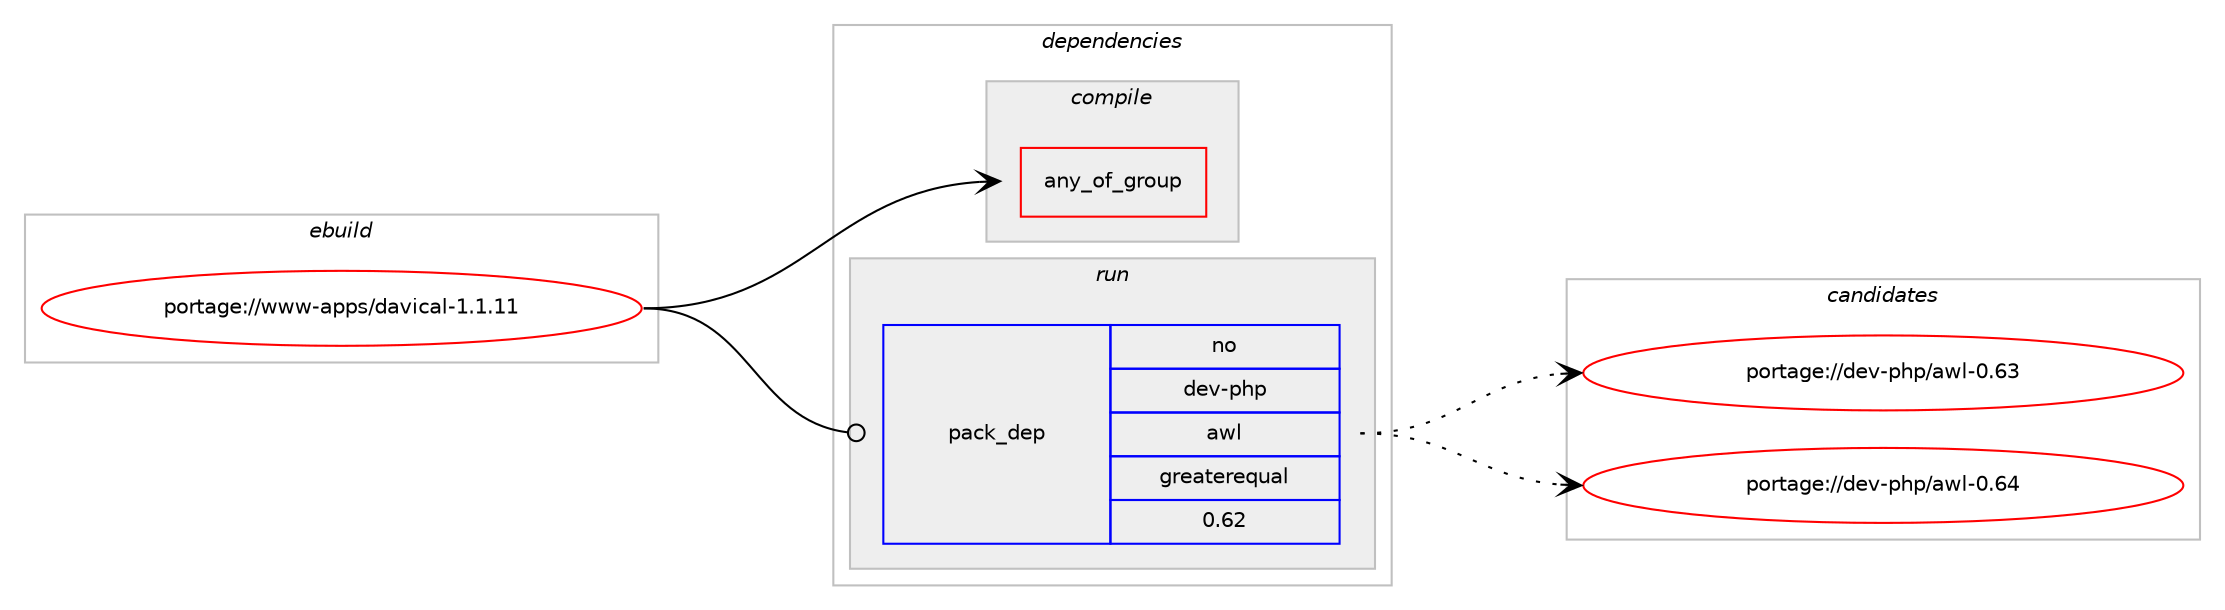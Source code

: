 digraph prolog {

# *************
# Graph options
# *************

newrank=true;
concentrate=true;
compound=true;
graph [rankdir=LR,fontname=Helvetica,fontsize=10,ranksep=1.5];#, ranksep=2.5, nodesep=0.2];
edge  [arrowhead=vee];
node  [fontname=Helvetica,fontsize=10];

# **********
# The ebuild
# **********

subgraph cluster_leftcol {
color=gray;
rank=same;
label=<<i>ebuild</i>>;
id [label="portage://www-apps/davical-1.1.11", color=red, width=4, href="../www-apps/davical-1.1.11.svg"];
}

# ****************
# The dependencies
# ****************

subgraph cluster_midcol {
color=gray;
label=<<i>dependencies</i>>;
subgraph cluster_compile {
fillcolor="#eeeeee";
style=filled;
label=<<i>compile</i>>;
subgraph any2977 {
dependency223737 [label=<<TABLE BORDER="0" CELLBORDER="1" CELLSPACING="0" CELLPADDING="4"><TR><TD CELLPADDING="10">any_of_group</TD></TR></TABLE>>, shape=none, color=red];# *** BEGIN UNKNOWN DEPENDENCY TYPE (TODO) ***
# dependency223737 -> package_dependency(portage://www-apps/davical-1.1.11,install,no,virtual,httpd-basic,none,[,,],[],[])
# *** END UNKNOWN DEPENDENCY TYPE (TODO) ***

# *** BEGIN UNKNOWN DEPENDENCY TYPE (TODO) ***
# dependency223737 -> package_dependency(portage://www-apps/davical-1.1.11,install,no,virtual,httpd-cgi,none,[,,],[],[])
# *** END UNKNOWN DEPENDENCY TYPE (TODO) ***

# *** BEGIN UNKNOWN DEPENDENCY TYPE (TODO) ***
# dependency223737 -> package_dependency(portage://www-apps/davical-1.1.11,install,no,virtual,httpd-fastcgi,none,[,,],[],[])
# *** END UNKNOWN DEPENDENCY TYPE (TODO) ***

}
id:e -> dependency223737:w [weight=20,style="solid",arrowhead="vee"];
# *** BEGIN UNKNOWN DEPENDENCY TYPE (TODO) ***
# id -> package_dependency(portage://www-apps/davical-1.1.11,install,no,app-admin,webapp-config,none,[,,],[],[])
# *** END UNKNOWN DEPENDENCY TYPE (TODO) ***

}
subgraph cluster_compileandrun {
fillcolor="#eeeeee";
style=filled;
label=<<i>compile and run</i>>;
}
subgraph cluster_run {
fillcolor="#eeeeee";
style=filled;
label=<<i>run</i>>;
# *** BEGIN UNKNOWN DEPENDENCY TYPE (TODO) ***
# id -> package_dependency(portage://www-apps/davical-1.1.11,run,no,app-admin,pwgen,none,[,,],[],[])
# *** END UNKNOWN DEPENDENCY TYPE (TODO) ***

# *** BEGIN UNKNOWN DEPENDENCY TYPE (TODO) ***
# id -> package_dependency(portage://www-apps/davical-1.1.11,run,no,app-admin,webapp-config,none,[,,],[],[])
# *** END UNKNOWN DEPENDENCY TYPE (TODO) ***

# *** BEGIN UNKNOWN DEPENDENCY TYPE (TODO) ***
# id -> package_dependency(portage://www-apps/davical-1.1.11,run,no,dev-lang,php,none,[,,],[],[use(enable(calendar),none),use(enable(curl),none),use(enable(iconv),none),use(enable(imap),none),use(enable(nls),none),use(enable(pdo),none),use(enable(postgres),none),use(enable(xml),none)])
# *** END UNKNOWN DEPENDENCY TYPE (TODO) ***

# *** BEGIN UNKNOWN DEPENDENCY TYPE (TODO) ***
# id -> package_dependency(portage://www-apps/davical-1.1.11,run,no,dev-perl,DBD-Pg,none,[,,],[],[])
# *** END UNKNOWN DEPENDENCY TYPE (TODO) ***

# *** BEGIN UNKNOWN DEPENDENCY TYPE (TODO) ***
# id -> package_dependency(portage://www-apps/davical-1.1.11,run,no,dev-perl,DBI,none,[,,],[],[])
# *** END UNKNOWN DEPENDENCY TYPE (TODO) ***

# *** BEGIN UNKNOWN DEPENDENCY TYPE (TODO) ***
# id -> package_dependency(portage://www-apps/davical-1.1.11,run,no,dev-perl,YAML,none,[,,],[],[])
# *** END UNKNOWN DEPENDENCY TYPE (TODO) ***

subgraph pack104472 {
dependency223738 [label=<<TABLE BORDER="0" CELLBORDER="1" CELLSPACING="0" CELLPADDING="4" WIDTH="220"><TR><TD ROWSPAN="6" CELLPADDING="30">pack_dep</TD></TR><TR><TD WIDTH="110">no</TD></TR><TR><TD>dev-php</TD></TR><TR><TD>awl</TD></TR><TR><TD>greaterequal</TD></TR><TR><TD>0.62</TD></TR></TABLE>>, shape=none, color=blue];
}
id:e -> dependency223738:w [weight=20,style="solid",arrowhead="odot"];
# *** BEGIN UNKNOWN DEPENDENCY TYPE (TODO) ***
# id -> package_dependency(portage://www-apps/davical-1.1.11,run,no,virtual,httpd-php,none,[,,],[],[])
# *** END UNKNOWN DEPENDENCY TYPE (TODO) ***

}
}

# **************
# The candidates
# **************

subgraph cluster_choices {
rank=same;
color=gray;
label=<<i>candidates</i>>;

subgraph choice104472 {
color=black;
nodesep=1;
choice1001011184511210411247971191084548465451 [label="portage://dev-php/awl-0.63", color=red, width=4,href="../dev-php/awl-0.63.svg"];
choice1001011184511210411247971191084548465452 [label="portage://dev-php/awl-0.64", color=red, width=4,href="../dev-php/awl-0.64.svg"];
dependency223738:e -> choice1001011184511210411247971191084548465451:w [style=dotted,weight="100"];
dependency223738:e -> choice1001011184511210411247971191084548465452:w [style=dotted,weight="100"];
}
}

}
